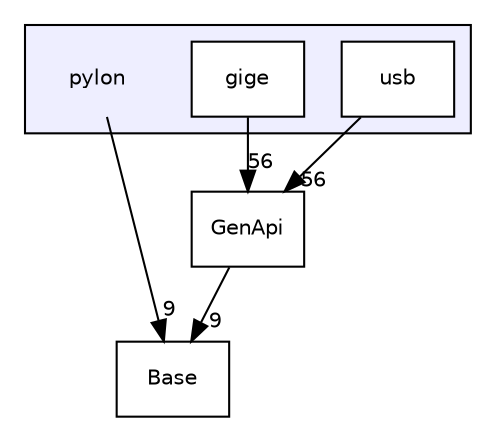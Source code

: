 digraph "pylon" {
  compound=true
  node [ fontsize="10", fontname="Helvetica"];
  edge [ labelfontsize="10", labelfontname="Helvetica"];
  subgraph clusterdir_ff3ffb505812aa17b031138aa7fbb441 {
    graph [ bgcolor="#eeeeff", pencolor="black", label="" URL="dir_ff3ffb505812aa17b031138aa7fbb441.html"];
    dir_ff3ffb505812aa17b031138aa7fbb441 [shape=plaintext label="pylon"];
    dir_75861f6e1c6ce30fc0b4b9e3bc1cbdfb [shape=box label="gige" color="black" fillcolor="white" style="filled" URL="dir_75861f6e1c6ce30fc0b4b9e3bc1cbdfb.html"];
    dir_2de613397353b1e40017eed83cca9bfd [shape=box label="usb" color="black" fillcolor="white" style="filled" URL="dir_2de613397353b1e40017eed83cca9bfd.html"];
  }
  dir_d6504d42cbe830df4d317350d9b61ffa [shape=box label="GenApi" URL="dir_d6504d42cbe830df4d317350d9b61ffa.html"];
  dir_7d0bba117d323ef340aa3d66463931a3 [shape=box label="Base" URL="dir_7d0bba117d323ef340aa3d66463931a3.html"];
  dir_d6504d42cbe830df4d317350d9b61ffa->dir_7d0bba117d323ef340aa3d66463931a3 [headlabel="9", labeldistance=1.5 headhref="dir_000001_000000.html"];
  dir_75861f6e1c6ce30fc0b4b9e3bc1cbdfb->dir_d6504d42cbe830df4d317350d9b61ffa [headlabel="56", labeldistance=1.5 headhref="dir_000003_000001.html"];
  dir_ff3ffb505812aa17b031138aa7fbb441->dir_7d0bba117d323ef340aa3d66463931a3 [headlabel="9", labeldistance=1.5 headhref="dir_000002_000000.html"];
  dir_2de613397353b1e40017eed83cca9bfd->dir_d6504d42cbe830df4d317350d9b61ffa [headlabel="56", labeldistance=1.5 headhref="dir_000004_000001.html"];
}
